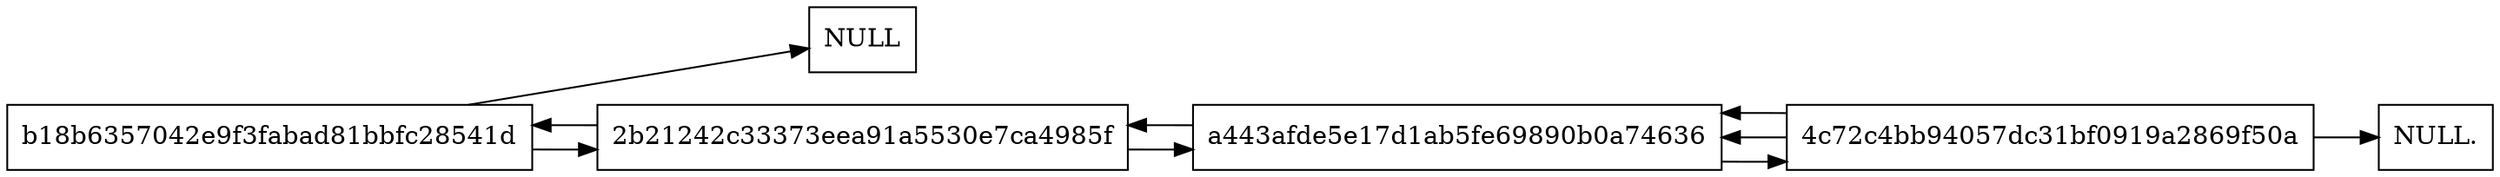 digraph {
node[shape=box];
rankdir=LR;
"b18b6357042e9f3fabad81bbfc28541d" -> "NULL"; 
"b18b6357042e9f3fabad81bbfc28541d" 
"b18b6357042e9f3fabad81bbfc28541d" -> "2b21242c33373eea91a5530e7ca4985f"; 
"2b21242c33373eea91a5530e7ca4985f" -> "b18b6357042e9f3fabad81bbfc28541d"; 
"2b21242c33373eea91a5530e7ca4985f" 
"2b21242c33373eea91a5530e7ca4985f" -> "a443afde5e17d1ab5fe69890b0a74636"; 
"a443afde5e17d1ab5fe69890b0a74636" -> "2b21242c33373eea91a5530e7ca4985f"; 
"a443afde5e17d1ab5fe69890b0a74636" 
"a443afde5e17d1ab5fe69890b0a74636" -> "4c72c4bb94057dc31bf0919a2869f50a"; 
"4c72c4bb94057dc31bf0919a2869f50a" -> "a443afde5e17d1ab5fe69890b0a74636"; 
"4c72c4bb94057dc31bf0919a2869f50a" 
"4c72c4bb94057dc31bf0919a2869f50a" -> "NULL."; 
"4c72c4bb94057dc31bf0919a2869f50a" -> "a443afde5e17d1ab5fe69890b0a74636"; 
 }
